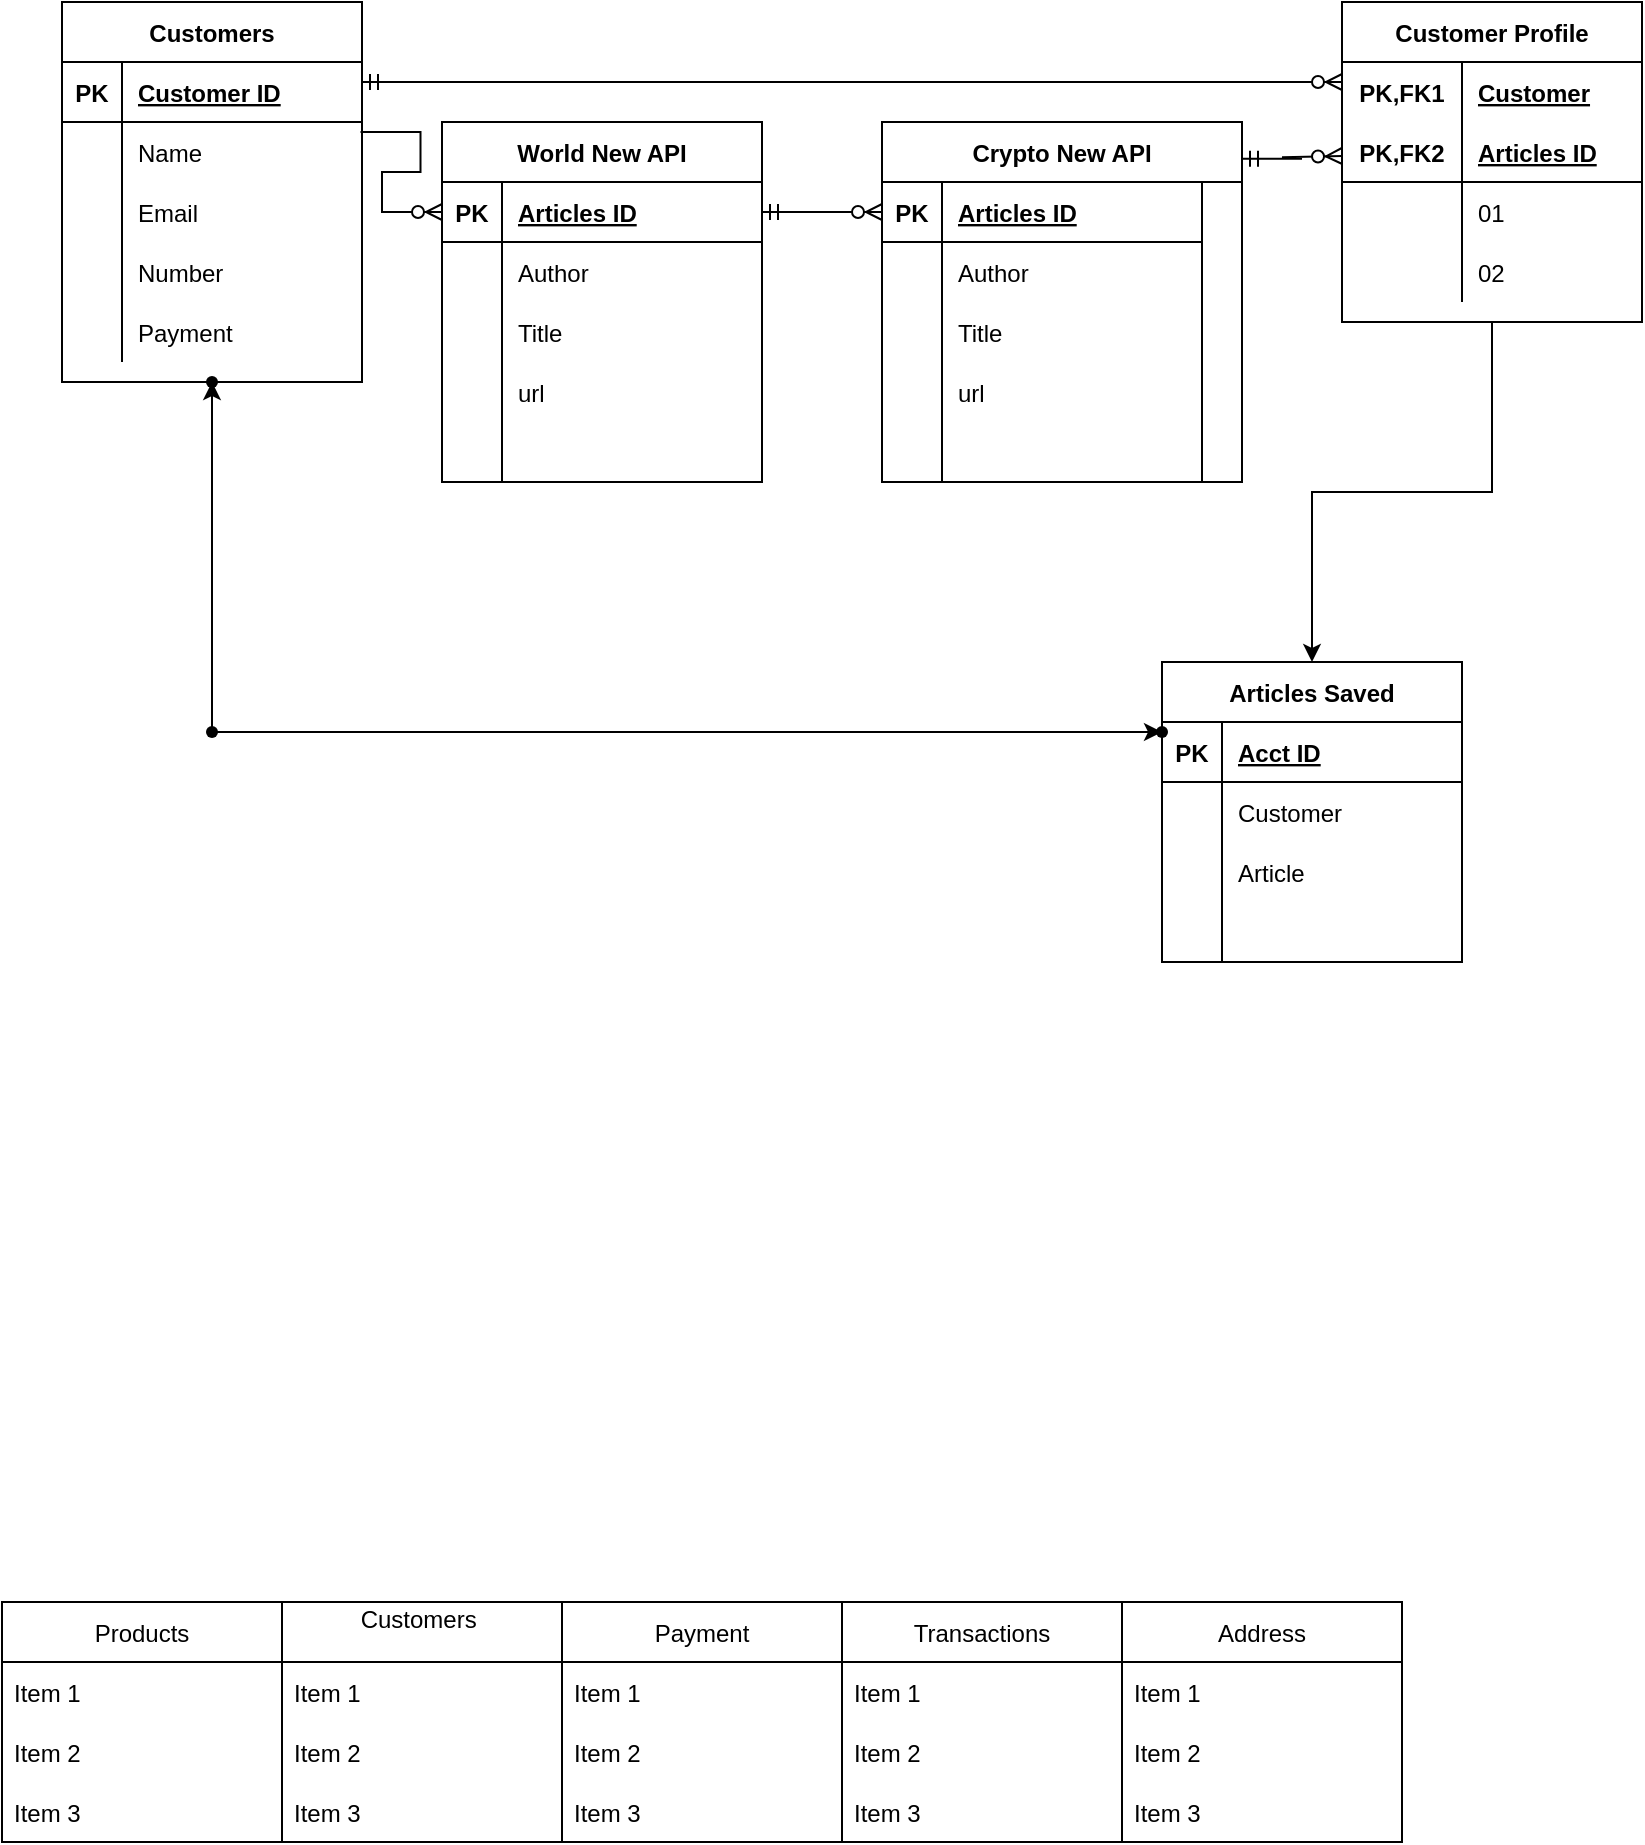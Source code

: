 <mxfile version="17.2.4" type="device"><diagram id="qbQrJMjSBpk4sec7twCq" name="Page-1"><mxGraphModel dx="1380" dy="649" grid="1" gridSize="10" guides="1" tooltips="1" connect="1" arrows="1" fold="1" page="1" pageScale="1" pageWidth="850" pageHeight="1100" math="0" shadow="0"><root><mxCell id="0"/><mxCell id="1" parent="0"/><mxCell id="24rhFN6d7FpYdOM8mjZ3-5" value="Payment" style="swimlane;fontStyle=0;childLayout=stackLayout;horizontal=1;startSize=30;horizontalStack=0;resizeParent=1;resizeParentMax=0;resizeLast=0;collapsible=1;marginBottom=0;" parent="1" vertex="1"><mxGeometry x="290" y="840" width="140" height="120" as="geometry"/></mxCell><mxCell id="24rhFN6d7FpYdOM8mjZ3-6" value="Item 1" style="text;strokeColor=none;fillColor=none;align=left;verticalAlign=middle;spacingLeft=4;spacingRight=4;overflow=hidden;points=[[0,0.5],[1,0.5]];portConstraint=eastwest;rotatable=0;" parent="24rhFN6d7FpYdOM8mjZ3-5" vertex="1"><mxGeometry y="30" width="140" height="30" as="geometry"/></mxCell><mxCell id="24rhFN6d7FpYdOM8mjZ3-7" value="Item 2" style="text;strokeColor=none;fillColor=none;align=left;verticalAlign=middle;spacingLeft=4;spacingRight=4;overflow=hidden;points=[[0,0.5],[1,0.5]];portConstraint=eastwest;rotatable=0;" parent="24rhFN6d7FpYdOM8mjZ3-5" vertex="1"><mxGeometry y="60" width="140" height="30" as="geometry"/></mxCell><mxCell id="24rhFN6d7FpYdOM8mjZ3-8" value="Item 3" style="text;strokeColor=none;fillColor=none;align=left;verticalAlign=middle;spacingLeft=4;spacingRight=4;overflow=hidden;points=[[0,0.5],[1,0.5]];portConstraint=eastwest;rotatable=0;" parent="24rhFN6d7FpYdOM8mjZ3-5" vertex="1"><mxGeometry y="90" width="140" height="30" as="geometry"/></mxCell><mxCell id="24rhFN6d7FpYdOM8mjZ3-9" value="Transactions" style="swimlane;fontStyle=0;childLayout=stackLayout;horizontal=1;startSize=30;horizontalStack=0;resizeParent=1;resizeParentMax=0;resizeLast=0;collapsible=1;marginBottom=0;" parent="1" vertex="1"><mxGeometry x="430" y="840" width="140" height="120" as="geometry"/></mxCell><mxCell id="24rhFN6d7FpYdOM8mjZ3-10" value="Item 1" style="text;strokeColor=none;fillColor=none;align=left;verticalAlign=middle;spacingLeft=4;spacingRight=4;overflow=hidden;points=[[0,0.5],[1,0.5]];portConstraint=eastwest;rotatable=0;" parent="24rhFN6d7FpYdOM8mjZ3-9" vertex="1"><mxGeometry y="30" width="140" height="30" as="geometry"/></mxCell><mxCell id="24rhFN6d7FpYdOM8mjZ3-11" value="Item 2" style="text;strokeColor=none;fillColor=none;align=left;verticalAlign=middle;spacingLeft=4;spacingRight=4;overflow=hidden;points=[[0,0.5],[1,0.5]];portConstraint=eastwest;rotatable=0;" parent="24rhFN6d7FpYdOM8mjZ3-9" vertex="1"><mxGeometry y="60" width="140" height="30" as="geometry"/></mxCell><mxCell id="24rhFN6d7FpYdOM8mjZ3-12" value="Item 3" style="text;strokeColor=none;fillColor=none;align=left;verticalAlign=middle;spacingLeft=4;spacingRight=4;overflow=hidden;points=[[0,0.5],[1,0.5]];portConstraint=eastwest;rotatable=0;" parent="24rhFN6d7FpYdOM8mjZ3-9" vertex="1"><mxGeometry y="90" width="140" height="30" as="geometry"/></mxCell><mxCell id="24rhFN6d7FpYdOM8mjZ3-13" value="Products" style="swimlane;fontStyle=0;childLayout=stackLayout;horizontal=1;startSize=30;horizontalStack=0;resizeParent=1;resizeParentMax=0;resizeLast=0;collapsible=1;marginBottom=0;" parent="1" vertex="1"><mxGeometry x="10" y="840" width="140" height="120" as="geometry"/></mxCell><mxCell id="24rhFN6d7FpYdOM8mjZ3-14" value="Item 1" style="text;strokeColor=none;fillColor=none;align=left;verticalAlign=middle;spacingLeft=4;spacingRight=4;overflow=hidden;points=[[0,0.5],[1,0.5]];portConstraint=eastwest;rotatable=0;" parent="24rhFN6d7FpYdOM8mjZ3-13" vertex="1"><mxGeometry y="30" width="140" height="30" as="geometry"/></mxCell><mxCell id="24rhFN6d7FpYdOM8mjZ3-15" value="Item 2" style="text;strokeColor=none;fillColor=none;align=left;verticalAlign=middle;spacingLeft=4;spacingRight=4;overflow=hidden;points=[[0,0.5],[1,0.5]];portConstraint=eastwest;rotatable=0;" parent="24rhFN6d7FpYdOM8mjZ3-13" vertex="1"><mxGeometry y="60" width="140" height="30" as="geometry"/></mxCell><mxCell id="24rhFN6d7FpYdOM8mjZ3-16" value="Item 3" style="text;strokeColor=none;fillColor=none;align=left;verticalAlign=middle;spacingLeft=4;spacingRight=4;overflow=hidden;points=[[0,0.5],[1,0.5]];portConstraint=eastwest;rotatable=0;" parent="24rhFN6d7FpYdOM8mjZ3-13" vertex="1"><mxGeometry y="90" width="140" height="30" as="geometry"/></mxCell><mxCell id="24rhFN6d7FpYdOM8mjZ3-17" value="Customers &#10;" style="swimlane;fontStyle=0;childLayout=stackLayout;horizontal=1;startSize=30;horizontalStack=0;resizeParent=1;resizeParentMax=0;resizeLast=0;collapsible=1;marginBottom=0;" parent="1" vertex="1"><mxGeometry x="150" y="840" width="140" height="120" as="geometry"/></mxCell><mxCell id="24rhFN6d7FpYdOM8mjZ3-18" value="Item 1" style="text;strokeColor=none;fillColor=none;align=left;verticalAlign=middle;spacingLeft=4;spacingRight=4;overflow=hidden;points=[[0,0.5],[1,0.5]];portConstraint=eastwest;rotatable=0;" parent="24rhFN6d7FpYdOM8mjZ3-17" vertex="1"><mxGeometry y="30" width="140" height="30" as="geometry"/></mxCell><mxCell id="24rhFN6d7FpYdOM8mjZ3-19" value="Item 2" style="text;strokeColor=none;fillColor=none;align=left;verticalAlign=middle;spacingLeft=4;spacingRight=4;overflow=hidden;points=[[0,0.5],[1,0.5]];portConstraint=eastwest;rotatable=0;" parent="24rhFN6d7FpYdOM8mjZ3-17" vertex="1"><mxGeometry y="60" width="140" height="30" as="geometry"/></mxCell><mxCell id="24rhFN6d7FpYdOM8mjZ3-20" value="Item 3" style="text;strokeColor=none;fillColor=none;align=left;verticalAlign=middle;spacingLeft=4;spacingRight=4;overflow=hidden;points=[[0,0.5],[1,0.5]];portConstraint=eastwest;rotatable=0;" parent="24rhFN6d7FpYdOM8mjZ3-17" vertex="1"><mxGeometry y="90" width="140" height="30" as="geometry"/></mxCell><mxCell id="24rhFN6d7FpYdOM8mjZ3-35" value="Address" style="swimlane;fontStyle=0;childLayout=stackLayout;horizontal=1;startSize=30;horizontalStack=0;resizeParent=1;resizeParentMax=0;resizeLast=0;collapsible=1;marginBottom=0;" parent="1" vertex="1"><mxGeometry x="570" y="840" width="140" height="120" as="geometry"/></mxCell><mxCell id="24rhFN6d7FpYdOM8mjZ3-36" value="Item 1" style="text;strokeColor=none;fillColor=none;align=left;verticalAlign=middle;spacingLeft=4;spacingRight=4;overflow=hidden;points=[[0,0.5],[1,0.5]];portConstraint=eastwest;rotatable=0;" parent="24rhFN6d7FpYdOM8mjZ3-35" vertex="1"><mxGeometry y="30" width="140" height="30" as="geometry"/></mxCell><mxCell id="24rhFN6d7FpYdOM8mjZ3-37" value="Item 2" style="text;strokeColor=none;fillColor=none;align=left;verticalAlign=middle;spacingLeft=4;spacingRight=4;overflow=hidden;points=[[0,0.5],[1,0.5]];portConstraint=eastwest;rotatable=0;" parent="24rhFN6d7FpYdOM8mjZ3-35" vertex="1"><mxGeometry y="60" width="140" height="30" as="geometry"/></mxCell><mxCell id="24rhFN6d7FpYdOM8mjZ3-38" value="Item 3" style="text;strokeColor=none;fillColor=none;align=left;verticalAlign=middle;spacingLeft=4;spacingRight=4;overflow=hidden;points=[[0,0.5],[1,0.5]];portConstraint=eastwest;rotatable=0;" parent="24rhFN6d7FpYdOM8mjZ3-35" vertex="1"><mxGeometry y="90" width="140" height="30" as="geometry"/></mxCell><mxCell id="24rhFN6d7FpYdOM8mjZ3-39" value="World New API" style="shape=table;startSize=30;container=1;collapsible=1;childLayout=tableLayout;fixedRows=1;rowLines=0;fontStyle=1;align=center;resizeLast=1;" parent="1" vertex="1"><mxGeometry x="230" y="100" width="160" height="180" as="geometry"/></mxCell><mxCell id="24rhFN6d7FpYdOM8mjZ3-40" value="" style="shape=tableRow;horizontal=0;startSize=0;swimlaneHead=0;swimlaneBody=0;fillColor=none;collapsible=0;dropTarget=0;points=[[0,0.5],[1,0.5]];portConstraint=eastwest;top=0;left=0;right=0;bottom=1;" parent="24rhFN6d7FpYdOM8mjZ3-39" vertex="1"><mxGeometry y="30" width="160" height="30" as="geometry"/></mxCell><mxCell id="24rhFN6d7FpYdOM8mjZ3-41" value="PK" style="shape=partialRectangle;connectable=0;fillColor=none;top=0;left=0;bottom=0;right=0;fontStyle=1;overflow=hidden;" parent="24rhFN6d7FpYdOM8mjZ3-40" vertex="1"><mxGeometry width="30" height="30" as="geometry"><mxRectangle width="30" height="30" as="alternateBounds"/></mxGeometry></mxCell><mxCell id="24rhFN6d7FpYdOM8mjZ3-42" value="Articles ID" style="shape=partialRectangle;connectable=0;fillColor=none;top=0;left=0;bottom=0;right=0;align=left;spacingLeft=6;fontStyle=5;overflow=hidden;" parent="24rhFN6d7FpYdOM8mjZ3-40" vertex="1"><mxGeometry x="30" width="130" height="30" as="geometry"><mxRectangle width="130" height="30" as="alternateBounds"/></mxGeometry></mxCell><mxCell id="24rhFN6d7FpYdOM8mjZ3-46" value="" style="shape=tableRow;horizontal=0;startSize=0;swimlaneHead=0;swimlaneBody=0;fillColor=none;collapsible=0;dropTarget=0;points=[[0,0.5],[1,0.5]];portConstraint=eastwest;top=0;left=0;right=0;bottom=0;" parent="24rhFN6d7FpYdOM8mjZ3-39" vertex="1"><mxGeometry y="60" width="160" height="30" as="geometry"/></mxCell><mxCell id="24rhFN6d7FpYdOM8mjZ3-47" value="" style="shape=partialRectangle;connectable=0;fillColor=none;top=0;left=0;bottom=0;right=0;editable=1;overflow=hidden;" parent="24rhFN6d7FpYdOM8mjZ3-46" vertex="1"><mxGeometry width="30" height="30" as="geometry"><mxRectangle width="30" height="30" as="alternateBounds"/></mxGeometry></mxCell><mxCell id="24rhFN6d7FpYdOM8mjZ3-48" value="Author" style="shape=partialRectangle;connectable=0;fillColor=none;top=0;left=0;bottom=0;right=0;align=left;spacingLeft=6;overflow=hidden;" parent="24rhFN6d7FpYdOM8mjZ3-46" vertex="1"><mxGeometry x="30" width="130" height="30" as="geometry"><mxRectangle width="130" height="30" as="alternateBounds"/></mxGeometry></mxCell><mxCell id="24rhFN6d7FpYdOM8mjZ3-49" value="" style="shape=tableRow;horizontal=0;startSize=0;swimlaneHead=0;swimlaneBody=0;fillColor=none;collapsible=0;dropTarget=0;points=[[0,0.5],[1,0.5]];portConstraint=eastwest;top=0;left=0;right=0;bottom=0;" parent="24rhFN6d7FpYdOM8mjZ3-39" vertex="1"><mxGeometry y="90" width="160" height="30" as="geometry"/></mxCell><mxCell id="24rhFN6d7FpYdOM8mjZ3-50" value="" style="shape=partialRectangle;connectable=0;fillColor=none;top=0;left=0;bottom=0;right=0;editable=1;overflow=hidden;" parent="24rhFN6d7FpYdOM8mjZ3-49" vertex="1"><mxGeometry width="30" height="30" as="geometry"><mxRectangle width="30" height="30" as="alternateBounds"/></mxGeometry></mxCell><mxCell id="24rhFN6d7FpYdOM8mjZ3-51" value="Title" style="shape=partialRectangle;connectable=0;fillColor=none;top=0;left=0;bottom=0;right=0;align=left;spacingLeft=6;overflow=hidden;" parent="24rhFN6d7FpYdOM8mjZ3-49" vertex="1"><mxGeometry x="30" width="130" height="30" as="geometry"><mxRectangle width="130" height="30" as="alternateBounds"/></mxGeometry></mxCell><mxCell id="845QuiOLWL1qvm7OQetZ-4" value="" style="shape=tableRow;horizontal=0;startSize=0;swimlaneHead=0;swimlaneBody=0;fillColor=none;collapsible=0;dropTarget=0;points=[[0,0.5],[1,0.5]];portConstraint=eastwest;top=0;left=0;right=0;bottom=0;" vertex="1" parent="24rhFN6d7FpYdOM8mjZ3-39"><mxGeometry y="120" width="160" height="30" as="geometry"/></mxCell><mxCell id="845QuiOLWL1qvm7OQetZ-5" value="" style="shape=partialRectangle;connectable=0;fillColor=none;top=0;left=0;bottom=0;right=0;editable=1;overflow=hidden;" vertex="1" parent="845QuiOLWL1qvm7OQetZ-4"><mxGeometry width="30" height="30" as="geometry"><mxRectangle width="30" height="30" as="alternateBounds"/></mxGeometry></mxCell><mxCell id="845QuiOLWL1qvm7OQetZ-6" value="url" style="shape=partialRectangle;connectable=0;fillColor=none;top=0;left=0;bottom=0;right=0;align=left;spacingLeft=6;overflow=hidden;" vertex="1" parent="845QuiOLWL1qvm7OQetZ-4"><mxGeometry x="30" width="130" height="30" as="geometry"><mxRectangle width="130" height="30" as="alternateBounds"/></mxGeometry></mxCell><mxCell id="845QuiOLWL1qvm7OQetZ-7" value="" style="shape=tableRow;horizontal=0;startSize=0;swimlaneHead=0;swimlaneBody=0;fillColor=none;collapsible=0;dropTarget=0;points=[[0,0.5],[1,0.5]];portConstraint=eastwest;top=0;left=0;right=0;bottom=0;" vertex="1" parent="24rhFN6d7FpYdOM8mjZ3-39"><mxGeometry y="150" width="160" height="30" as="geometry"/></mxCell><mxCell id="845QuiOLWL1qvm7OQetZ-8" value="" style="shape=partialRectangle;connectable=0;fillColor=none;top=0;left=0;bottom=0;right=0;editable=1;overflow=hidden;" vertex="1" parent="845QuiOLWL1qvm7OQetZ-7"><mxGeometry width="30" height="30" as="geometry"><mxRectangle width="30" height="30" as="alternateBounds"/></mxGeometry></mxCell><mxCell id="845QuiOLWL1qvm7OQetZ-9" value="" style="shape=partialRectangle;connectable=0;fillColor=none;top=0;left=0;bottom=0;right=0;align=left;spacingLeft=6;overflow=hidden;" vertex="1" parent="845QuiOLWL1qvm7OQetZ-7"><mxGeometry x="30" width="130" height="30" as="geometry"><mxRectangle width="130" height="30" as="alternateBounds"/></mxGeometry></mxCell><mxCell id="845QuiOLWL1qvm7OQetZ-77" value="" style="edgeStyle=orthogonalEdgeStyle;rounded=0;orthogonalLoop=1;jettySize=auto;html=1;entryX=0.5;entryY=0;entryDx=0;entryDy=0;exitX=0.5;exitY=1;exitDx=0;exitDy=0;" edge="1" parent="1" source="24rhFN6d7FpYdOM8mjZ3-94" target="24rhFN6d7FpYdOM8mjZ3-52"><mxGeometry relative="1" as="geometry"><mxPoint x="760" y="210" as="sourcePoint"/><mxPoint x="730" y="200" as="targetPoint"/></mxGeometry></mxCell><mxCell id="24rhFN6d7FpYdOM8mjZ3-52" value="Articles Saved" style="shape=table;startSize=30;container=1;collapsible=1;childLayout=tableLayout;fixedRows=1;rowLines=0;fontStyle=1;align=center;resizeLast=1;" parent="1" vertex="1"><mxGeometry x="590" y="370" width="150" height="150" as="geometry"/></mxCell><mxCell id="24rhFN6d7FpYdOM8mjZ3-53" value="" style="shape=tableRow;horizontal=0;startSize=0;swimlaneHead=0;swimlaneBody=0;fillColor=none;collapsible=0;dropTarget=0;points=[[0,0.5],[1,0.5]];portConstraint=eastwest;top=0;left=0;right=0;bottom=1;" parent="24rhFN6d7FpYdOM8mjZ3-52" vertex="1"><mxGeometry y="30" width="150" height="30" as="geometry"/></mxCell><mxCell id="24rhFN6d7FpYdOM8mjZ3-54" value="PK" style="shape=partialRectangle;connectable=0;fillColor=none;top=0;left=0;bottom=0;right=0;fontStyle=1;overflow=hidden;" parent="24rhFN6d7FpYdOM8mjZ3-53" vertex="1"><mxGeometry width="30" height="30" as="geometry"><mxRectangle width="30" height="30" as="alternateBounds"/></mxGeometry></mxCell><mxCell id="24rhFN6d7FpYdOM8mjZ3-55" value="Acct ID" style="shape=partialRectangle;connectable=0;fillColor=none;top=0;left=0;bottom=0;right=0;align=left;spacingLeft=6;fontStyle=5;overflow=hidden;" parent="24rhFN6d7FpYdOM8mjZ3-53" vertex="1"><mxGeometry x="30" width="120" height="30" as="geometry"><mxRectangle width="120" height="30" as="alternateBounds"/></mxGeometry></mxCell><mxCell id="24rhFN6d7FpYdOM8mjZ3-56" value="" style="shape=tableRow;horizontal=0;startSize=0;swimlaneHead=0;swimlaneBody=0;fillColor=none;collapsible=0;dropTarget=0;points=[[0,0.5],[1,0.5]];portConstraint=eastwest;top=0;left=0;right=0;bottom=0;" parent="24rhFN6d7FpYdOM8mjZ3-52" vertex="1"><mxGeometry y="60" width="150" height="30" as="geometry"/></mxCell><mxCell id="24rhFN6d7FpYdOM8mjZ3-57" value="" style="shape=partialRectangle;connectable=0;fillColor=none;top=0;left=0;bottom=0;right=0;editable=1;overflow=hidden;" parent="24rhFN6d7FpYdOM8mjZ3-56" vertex="1"><mxGeometry width="30" height="30" as="geometry"><mxRectangle width="30" height="30" as="alternateBounds"/></mxGeometry></mxCell><mxCell id="24rhFN6d7FpYdOM8mjZ3-58" value="Customer" style="shape=partialRectangle;connectable=0;fillColor=none;top=0;left=0;bottom=0;right=0;align=left;spacingLeft=6;overflow=hidden;" parent="24rhFN6d7FpYdOM8mjZ3-56" vertex="1"><mxGeometry x="30" width="120" height="30" as="geometry"><mxRectangle width="120" height="30" as="alternateBounds"/></mxGeometry></mxCell><mxCell id="24rhFN6d7FpYdOM8mjZ3-59" value="" style="shape=tableRow;horizontal=0;startSize=0;swimlaneHead=0;swimlaneBody=0;fillColor=none;collapsible=0;dropTarget=0;points=[[0,0.5],[1,0.5]];portConstraint=eastwest;top=0;left=0;right=0;bottom=0;" parent="24rhFN6d7FpYdOM8mjZ3-52" vertex="1"><mxGeometry y="90" width="150" height="30" as="geometry"/></mxCell><mxCell id="24rhFN6d7FpYdOM8mjZ3-60" value="" style="shape=partialRectangle;connectable=0;fillColor=none;top=0;left=0;bottom=0;right=0;editable=1;overflow=hidden;" parent="24rhFN6d7FpYdOM8mjZ3-59" vertex="1"><mxGeometry width="30" height="30" as="geometry"><mxRectangle width="30" height="30" as="alternateBounds"/></mxGeometry></mxCell><mxCell id="24rhFN6d7FpYdOM8mjZ3-61" value="Article" style="shape=partialRectangle;connectable=0;fillColor=none;top=0;left=0;bottom=0;right=0;align=left;spacingLeft=6;overflow=hidden;" parent="24rhFN6d7FpYdOM8mjZ3-59" vertex="1"><mxGeometry x="30" width="120" height="30" as="geometry"><mxRectangle width="120" height="30" as="alternateBounds"/></mxGeometry></mxCell><mxCell id="24rhFN6d7FpYdOM8mjZ3-62" value="" style="shape=tableRow;horizontal=0;startSize=0;swimlaneHead=0;swimlaneBody=0;fillColor=none;collapsible=0;dropTarget=0;points=[[0,0.5],[1,0.5]];portConstraint=eastwest;top=0;left=0;right=0;bottom=0;" parent="24rhFN6d7FpYdOM8mjZ3-52" vertex="1"><mxGeometry y="120" width="150" height="30" as="geometry"/></mxCell><mxCell id="24rhFN6d7FpYdOM8mjZ3-63" value="" style="shape=partialRectangle;connectable=0;fillColor=none;top=0;left=0;bottom=0;right=0;editable=1;overflow=hidden;" parent="24rhFN6d7FpYdOM8mjZ3-62" vertex="1"><mxGeometry width="30" height="30" as="geometry"><mxRectangle width="30" height="30" as="alternateBounds"/></mxGeometry></mxCell><mxCell id="24rhFN6d7FpYdOM8mjZ3-64" value="" style="shape=partialRectangle;connectable=0;fillColor=none;top=0;left=0;bottom=0;right=0;align=left;spacingLeft=6;overflow=hidden;" parent="24rhFN6d7FpYdOM8mjZ3-62" vertex="1"><mxGeometry x="30" width="120" height="30" as="geometry"><mxRectangle width="120" height="30" as="alternateBounds"/></mxGeometry></mxCell><mxCell id="24rhFN6d7FpYdOM8mjZ3-78" value="Customers" style="shape=table;startSize=30;container=1;collapsible=1;childLayout=tableLayout;fixedRows=1;rowLines=0;fontStyle=1;align=center;resizeLast=1;" parent="1" vertex="1"><mxGeometry x="40" y="40" width="150" height="190" as="geometry"/></mxCell><mxCell id="24rhFN6d7FpYdOM8mjZ3-79" value="" style="shape=tableRow;horizontal=0;startSize=0;swimlaneHead=0;swimlaneBody=0;fillColor=none;collapsible=0;dropTarget=0;points=[[0,0.5],[1,0.5]];portConstraint=eastwest;top=0;left=0;right=0;bottom=1;" parent="24rhFN6d7FpYdOM8mjZ3-78" vertex="1"><mxGeometry y="30" width="150" height="30" as="geometry"/></mxCell><mxCell id="24rhFN6d7FpYdOM8mjZ3-80" value="PK" style="shape=partialRectangle;connectable=0;fillColor=none;top=0;left=0;bottom=0;right=0;fontStyle=1;overflow=hidden;" parent="24rhFN6d7FpYdOM8mjZ3-79" vertex="1"><mxGeometry width="30" height="30" as="geometry"><mxRectangle width="30" height="30" as="alternateBounds"/></mxGeometry></mxCell><mxCell id="24rhFN6d7FpYdOM8mjZ3-81" value="Customer ID" style="shape=partialRectangle;connectable=0;fillColor=none;top=0;left=0;bottom=0;right=0;align=left;spacingLeft=6;fontStyle=5;overflow=hidden;" parent="24rhFN6d7FpYdOM8mjZ3-79" vertex="1"><mxGeometry x="30" width="120" height="30" as="geometry"><mxRectangle width="120" height="30" as="alternateBounds"/></mxGeometry></mxCell><mxCell id="24rhFN6d7FpYdOM8mjZ3-82" value="" style="shape=tableRow;horizontal=0;startSize=0;swimlaneHead=0;swimlaneBody=0;fillColor=none;collapsible=0;dropTarget=0;points=[[0,0.5],[1,0.5]];portConstraint=eastwest;top=0;left=0;right=0;bottom=0;" parent="24rhFN6d7FpYdOM8mjZ3-78" vertex="1"><mxGeometry y="60" width="150" height="30" as="geometry"/></mxCell><mxCell id="24rhFN6d7FpYdOM8mjZ3-83" value="" style="shape=partialRectangle;connectable=0;fillColor=none;top=0;left=0;bottom=0;right=0;editable=1;overflow=hidden;" parent="24rhFN6d7FpYdOM8mjZ3-82" vertex="1"><mxGeometry width="30" height="30" as="geometry"><mxRectangle width="30" height="30" as="alternateBounds"/></mxGeometry></mxCell><mxCell id="24rhFN6d7FpYdOM8mjZ3-84" value="Name" style="shape=partialRectangle;connectable=0;fillColor=none;top=0;left=0;bottom=0;right=0;align=left;spacingLeft=6;overflow=hidden;" parent="24rhFN6d7FpYdOM8mjZ3-82" vertex="1"><mxGeometry x="30" width="120" height="30" as="geometry"><mxRectangle width="120" height="30" as="alternateBounds"/></mxGeometry></mxCell><mxCell id="24rhFN6d7FpYdOM8mjZ3-85" value="" style="shape=tableRow;horizontal=0;startSize=0;swimlaneHead=0;swimlaneBody=0;fillColor=none;collapsible=0;dropTarget=0;points=[[0,0.5],[1,0.5]];portConstraint=eastwest;top=0;left=0;right=0;bottom=0;" parent="24rhFN6d7FpYdOM8mjZ3-78" vertex="1"><mxGeometry y="90" width="150" height="30" as="geometry"/></mxCell><mxCell id="24rhFN6d7FpYdOM8mjZ3-86" value="" style="shape=partialRectangle;connectable=0;fillColor=none;top=0;left=0;bottom=0;right=0;editable=1;overflow=hidden;" parent="24rhFN6d7FpYdOM8mjZ3-85" vertex="1"><mxGeometry width="30" height="30" as="geometry"><mxRectangle width="30" height="30" as="alternateBounds"/></mxGeometry></mxCell><mxCell id="24rhFN6d7FpYdOM8mjZ3-87" value="Email" style="shape=partialRectangle;connectable=0;fillColor=none;top=0;left=0;bottom=0;right=0;align=left;spacingLeft=6;overflow=hidden;" parent="24rhFN6d7FpYdOM8mjZ3-85" vertex="1"><mxGeometry x="30" width="120" height="30" as="geometry"><mxRectangle width="120" height="30" as="alternateBounds"/></mxGeometry></mxCell><mxCell id="24rhFN6d7FpYdOM8mjZ3-88" value="" style="shape=tableRow;horizontal=0;startSize=0;swimlaneHead=0;swimlaneBody=0;fillColor=none;collapsible=0;dropTarget=0;points=[[0,0.5],[1,0.5]];portConstraint=eastwest;top=0;left=0;right=0;bottom=0;" parent="24rhFN6d7FpYdOM8mjZ3-78" vertex="1"><mxGeometry y="120" width="150" height="30" as="geometry"/></mxCell><mxCell id="24rhFN6d7FpYdOM8mjZ3-89" value="" style="shape=partialRectangle;connectable=0;fillColor=none;top=0;left=0;bottom=0;right=0;editable=1;overflow=hidden;" parent="24rhFN6d7FpYdOM8mjZ3-88" vertex="1"><mxGeometry width="30" height="30" as="geometry"><mxRectangle width="30" height="30" as="alternateBounds"/></mxGeometry></mxCell><mxCell id="24rhFN6d7FpYdOM8mjZ3-90" value="Number" style="shape=partialRectangle;connectable=0;fillColor=none;top=0;left=0;bottom=0;right=0;align=left;spacingLeft=6;overflow=hidden;" parent="24rhFN6d7FpYdOM8mjZ3-88" vertex="1"><mxGeometry x="30" width="120" height="30" as="geometry"><mxRectangle width="120" height="30" as="alternateBounds"/></mxGeometry></mxCell><mxCell id="24rhFN6d7FpYdOM8mjZ3-117" value="" style="shape=tableRow;horizontal=0;startSize=0;swimlaneHead=0;swimlaneBody=0;fillColor=none;collapsible=0;dropTarget=0;points=[[0,0.5],[1,0.5]];portConstraint=eastwest;top=0;left=0;right=0;bottom=0;" parent="24rhFN6d7FpYdOM8mjZ3-78" vertex="1"><mxGeometry y="150" width="150" height="30" as="geometry"/></mxCell><mxCell id="24rhFN6d7FpYdOM8mjZ3-118" value="" style="shape=partialRectangle;connectable=0;fillColor=none;top=0;left=0;bottom=0;right=0;editable=1;overflow=hidden;" parent="24rhFN6d7FpYdOM8mjZ3-117" vertex="1"><mxGeometry width="30" height="30" as="geometry"><mxRectangle width="30" height="30" as="alternateBounds"/></mxGeometry></mxCell><mxCell id="24rhFN6d7FpYdOM8mjZ3-119" value="Payment" style="shape=partialRectangle;connectable=0;fillColor=none;top=0;left=0;bottom=0;right=0;align=left;spacingLeft=6;overflow=hidden;" parent="24rhFN6d7FpYdOM8mjZ3-117" vertex="1"><mxGeometry x="30" width="120" height="30" as="geometry"><mxRectangle width="120" height="30" as="alternateBounds"/></mxGeometry></mxCell><mxCell id="24rhFN6d7FpYdOM8mjZ3-94" value="Customer Profile" style="shape=table;startSize=30;container=1;collapsible=1;childLayout=tableLayout;fixedRows=1;rowLines=0;fontStyle=1;align=center;resizeLast=1;" parent="1" vertex="1"><mxGeometry x="680" y="40" width="150" height="160" as="geometry"/></mxCell><mxCell id="24rhFN6d7FpYdOM8mjZ3-95" value="" style="shape=tableRow;horizontal=0;startSize=0;swimlaneHead=0;swimlaneBody=0;fillColor=none;collapsible=0;dropTarget=0;points=[[0,0.5],[1,0.5]];portConstraint=eastwest;top=0;left=0;right=0;bottom=0;" parent="24rhFN6d7FpYdOM8mjZ3-94" vertex="1"><mxGeometry y="30" width="150" height="30" as="geometry"/></mxCell><mxCell id="24rhFN6d7FpYdOM8mjZ3-96" value="PK,FK1" style="shape=partialRectangle;connectable=0;fillColor=none;top=0;left=0;bottom=0;right=0;fontStyle=1;overflow=hidden;" parent="24rhFN6d7FpYdOM8mjZ3-95" vertex="1"><mxGeometry width="60" height="30" as="geometry"><mxRectangle width="60" height="30" as="alternateBounds"/></mxGeometry></mxCell><mxCell id="24rhFN6d7FpYdOM8mjZ3-97" value="Customer" style="shape=partialRectangle;connectable=0;fillColor=none;top=0;left=0;bottom=0;right=0;align=left;spacingLeft=6;fontStyle=5;overflow=hidden;" parent="24rhFN6d7FpYdOM8mjZ3-95" vertex="1"><mxGeometry x="60" width="90" height="30" as="geometry"><mxRectangle width="90" height="30" as="alternateBounds"/></mxGeometry></mxCell><mxCell id="24rhFN6d7FpYdOM8mjZ3-98" value="" style="shape=tableRow;horizontal=0;startSize=0;swimlaneHead=0;swimlaneBody=0;fillColor=none;collapsible=0;dropTarget=0;points=[[0,0.5],[1,0.5]];portConstraint=eastwest;top=0;left=0;right=0;bottom=1;" parent="24rhFN6d7FpYdOM8mjZ3-94" vertex="1"><mxGeometry y="60" width="150" height="30" as="geometry"/></mxCell><mxCell id="24rhFN6d7FpYdOM8mjZ3-99" value="PK,FK2" style="shape=partialRectangle;connectable=0;fillColor=none;top=0;left=0;bottom=0;right=0;fontStyle=1;overflow=hidden;" parent="24rhFN6d7FpYdOM8mjZ3-98" vertex="1"><mxGeometry width="60" height="30" as="geometry"><mxRectangle width="60" height="30" as="alternateBounds"/></mxGeometry></mxCell><mxCell id="24rhFN6d7FpYdOM8mjZ3-100" value="Articles ID" style="shape=partialRectangle;connectable=0;fillColor=none;top=0;left=0;bottom=0;right=0;align=left;spacingLeft=6;fontStyle=5;overflow=hidden;" parent="24rhFN6d7FpYdOM8mjZ3-98" vertex="1"><mxGeometry x="60" width="90" height="30" as="geometry"><mxRectangle width="90" height="30" as="alternateBounds"/></mxGeometry></mxCell><mxCell id="24rhFN6d7FpYdOM8mjZ3-101" value="" style="shape=tableRow;horizontal=0;startSize=0;swimlaneHead=0;swimlaneBody=0;fillColor=none;collapsible=0;dropTarget=0;points=[[0,0.5],[1,0.5]];portConstraint=eastwest;top=0;left=0;right=0;bottom=0;" parent="24rhFN6d7FpYdOM8mjZ3-94" vertex="1"><mxGeometry y="90" width="150" height="30" as="geometry"/></mxCell><mxCell id="24rhFN6d7FpYdOM8mjZ3-102" value="" style="shape=partialRectangle;connectable=0;fillColor=none;top=0;left=0;bottom=0;right=0;editable=1;overflow=hidden;" parent="24rhFN6d7FpYdOM8mjZ3-101" vertex="1"><mxGeometry width="60" height="30" as="geometry"><mxRectangle width="60" height="30" as="alternateBounds"/></mxGeometry></mxCell><mxCell id="24rhFN6d7FpYdOM8mjZ3-103" value="01" style="shape=partialRectangle;connectable=0;fillColor=none;top=0;left=0;bottom=0;right=0;align=left;spacingLeft=6;overflow=hidden;" parent="24rhFN6d7FpYdOM8mjZ3-101" vertex="1"><mxGeometry x="60" width="90" height="30" as="geometry"><mxRectangle width="90" height="30" as="alternateBounds"/></mxGeometry></mxCell><mxCell id="24rhFN6d7FpYdOM8mjZ3-104" value="" style="shape=tableRow;horizontal=0;startSize=0;swimlaneHead=0;swimlaneBody=0;fillColor=none;collapsible=0;dropTarget=0;points=[[0,0.5],[1,0.5]];portConstraint=eastwest;top=0;left=0;right=0;bottom=0;" parent="24rhFN6d7FpYdOM8mjZ3-94" vertex="1"><mxGeometry y="120" width="150" height="30" as="geometry"/></mxCell><mxCell id="24rhFN6d7FpYdOM8mjZ3-105" value="" style="shape=partialRectangle;connectable=0;fillColor=none;top=0;left=0;bottom=0;right=0;editable=1;overflow=hidden;" parent="24rhFN6d7FpYdOM8mjZ3-104" vertex="1"><mxGeometry width="60" height="30" as="geometry"><mxRectangle width="60" height="30" as="alternateBounds"/></mxGeometry></mxCell><mxCell id="24rhFN6d7FpYdOM8mjZ3-106" value="02" style="shape=partialRectangle;connectable=0;fillColor=none;top=0;left=0;bottom=0;right=0;align=left;spacingLeft=6;overflow=hidden;" parent="24rhFN6d7FpYdOM8mjZ3-104" vertex="1"><mxGeometry x="60" width="90" height="30" as="geometry"><mxRectangle width="90" height="30" as="alternateBounds"/></mxGeometry></mxCell><mxCell id="24rhFN6d7FpYdOM8mjZ3-110" value="" style="edgeStyle=entityRelationEdgeStyle;fontSize=12;html=1;endArrow=ERzeroToMany;endFill=1;rounded=0;exitX=0.995;exitY=0.167;exitDx=0;exitDy=0;entryX=0;entryY=0.5;entryDx=0;entryDy=0;exitPerimeter=0;" parent="1" source="24rhFN6d7FpYdOM8mjZ3-82" target="24rhFN6d7FpYdOM8mjZ3-40" edge="1"><mxGeometry width="100" height="100" relative="1" as="geometry"><mxPoint x="240" y="330" as="sourcePoint"/><mxPoint x="340" y="230" as="targetPoint"/></mxGeometry></mxCell><mxCell id="24rhFN6d7FpYdOM8mjZ3-114" value="" style="edgeStyle=entityRelationEdgeStyle;fontSize=12;html=1;endArrow=ERzeroToMany;startArrow=ERmandOne;rounded=0;entryX=0;entryY=0.25;entryDx=0;entryDy=0;exitX=1;exitY=0.5;exitDx=0;exitDy=0;" parent="1" source="24rhFN6d7FpYdOM8mjZ3-40" target="845QuiOLWL1qvm7OQetZ-59" edge="1"><mxGeometry width="100" height="100" relative="1" as="geometry"><mxPoint x="440" y="245" as="sourcePoint"/><mxPoint x="470" y="195" as="targetPoint"/></mxGeometry></mxCell><mxCell id="24rhFN6d7FpYdOM8mjZ3-115" value="" style="edgeStyle=entityRelationEdgeStyle;fontSize=12;html=1;endArrow=ERzeroToMany;startArrow=ERmandOne;rounded=0;entryX=0;entryY=0.25;entryDx=0;entryDy=0;" parent="1" target="24rhFN6d7FpYdOM8mjZ3-94" edge="1"><mxGeometry width="100" height="100" relative="1" as="geometry"><mxPoint x="190" y="80" as="sourcePoint"/><mxPoint x="510" y="60" as="targetPoint"/></mxGeometry></mxCell><mxCell id="845QuiOLWL1qvm7OQetZ-44" value="" style="edgeStyle=entityRelationEdgeStyle;fontSize=12;html=1;endArrow=ERzeroToMany;startArrow=ERmandOne;rounded=0;exitX=1;exitY=0.102;exitDx=0;exitDy=0;exitPerimeter=0;" edge="1" parent="1" source="845QuiOLWL1qvm7OQetZ-59"><mxGeometry width="100" height="100" relative="1" as="geometry"><mxPoint x="630" y="190" as="sourcePoint"/><mxPoint x="680" y="117" as="targetPoint"/></mxGeometry></mxCell><mxCell id="845QuiOLWL1qvm7OQetZ-59" value="Crypto New API" style="shape=table;startSize=30;container=1;collapsible=1;childLayout=tableLayout;fixedRows=1;rowLines=0;fontStyle=1;align=center;resizeLast=1;" vertex="1" parent="1"><mxGeometry x="450" y="100" width="180" height="180" as="geometry"/></mxCell><mxCell id="845QuiOLWL1qvm7OQetZ-60" value="" style="shape=tableRow;horizontal=0;startSize=0;swimlaneHead=0;swimlaneBody=0;fillColor=none;collapsible=0;dropTarget=0;points=[[0,0.5],[1,0.5]];portConstraint=eastwest;top=0;left=0;right=0;bottom=1;" vertex="1" parent="845QuiOLWL1qvm7OQetZ-59"><mxGeometry y="30" width="160" height="30" as="geometry"/></mxCell><mxCell id="845QuiOLWL1qvm7OQetZ-61" value="PK" style="shape=partialRectangle;connectable=0;fillColor=none;top=0;left=0;bottom=0;right=0;fontStyle=1;overflow=hidden;" vertex="1" parent="845QuiOLWL1qvm7OQetZ-60"><mxGeometry width="30" height="30" as="geometry"><mxRectangle width="30" height="30" as="alternateBounds"/></mxGeometry></mxCell><mxCell id="845QuiOLWL1qvm7OQetZ-62" value="Articles ID" style="shape=partialRectangle;connectable=0;fillColor=none;top=0;left=0;bottom=0;right=0;align=left;spacingLeft=6;fontStyle=5;overflow=hidden;" vertex="1" parent="845QuiOLWL1qvm7OQetZ-60"><mxGeometry x="30" width="130" height="30" as="geometry"><mxRectangle width="130" height="30" as="alternateBounds"/></mxGeometry></mxCell><mxCell id="845QuiOLWL1qvm7OQetZ-63" value="" style="shape=tableRow;horizontal=0;startSize=0;swimlaneHead=0;swimlaneBody=0;fillColor=none;collapsible=0;dropTarget=0;points=[[0,0.5],[1,0.5]];portConstraint=eastwest;top=0;left=0;right=0;bottom=0;" vertex="1" parent="845QuiOLWL1qvm7OQetZ-59"><mxGeometry y="60" width="160" height="30" as="geometry"/></mxCell><mxCell id="845QuiOLWL1qvm7OQetZ-64" value="" style="shape=partialRectangle;connectable=0;fillColor=none;top=0;left=0;bottom=0;right=0;editable=1;overflow=hidden;" vertex="1" parent="845QuiOLWL1qvm7OQetZ-63"><mxGeometry width="30" height="30" as="geometry"><mxRectangle width="30" height="30" as="alternateBounds"/></mxGeometry></mxCell><mxCell id="845QuiOLWL1qvm7OQetZ-65" value="Author" style="shape=partialRectangle;connectable=0;fillColor=none;top=0;left=0;bottom=0;right=0;align=left;spacingLeft=6;overflow=hidden;" vertex="1" parent="845QuiOLWL1qvm7OQetZ-63"><mxGeometry x="30" width="130" height="30" as="geometry"><mxRectangle width="130" height="30" as="alternateBounds"/></mxGeometry></mxCell><mxCell id="845QuiOLWL1qvm7OQetZ-66" value="" style="shape=tableRow;horizontal=0;startSize=0;swimlaneHead=0;swimlaneBody=0;fillColor=none;collapsible=0;dropTarget=0;points=[[0,0.5],[1,0.5]];portConstraint=eastwest;top=0;left=0;right=0;bottom=0;" vertex="1" parent="845QuiOLWL1qvm7OQetZ-59"><mxGeometry y="90" width="160" height="30" as="geometry"/></mxCell><mxCell id="845QuiOLWL1qvm7OQetZ-67" value="" style="shape=partialRectangle;connectable=0;fillColor=none;top=0;left=0;bottom=0;right=0;editable=1;overflow=hidden;" vertex="1" parent="845QuiOLWL1qvm7OQetZ-66"><mxGeometry width="30" height="30" as="geometry"><mxRectangle width="30" height="30" as="alternateBounds"/></mxGeometry></mxCell><mxCell id="845QuiOLWL1qvm7OQetZ-68" value="Title" style="shape=partialRectangle;connectable=0;fillColor=none;top=0;left=0;bottom=0;right=0;align=left;spacingLeft=6;overflow=hidden;" vertex="1" parent="845QuiOLWL1qvm7OQetZ-66"><mxGeometry x="30" width="130" height="30" as="geometry"><mxRectangle width="130" height="30" as="alternateBounds"/></mxGeometry></mxCell><mxCell id="845QuiOLWL1qvm7OQetZ-69" value="" style="shape=tableRow;horizontal=0;startSize=0;swimlaneHead=0;swimlaneBody=0;fillColor=none;collapsible=0;dropTarget=0;points=[[0,0.5],[1,0.5]];portConstraint=eastwest;top=0;left=0;right=0;bottom=0;" vertex="1" parent="845QuiOLWL1qvm7OQetZ-59"><mxGeometry y="120" width="160" height="30" as="geometry"/></mxCell><mxCell id="845QuiOLWL1qvm7OQetZ-70" value="" style="shape=partialRectangle;connectable=0;fillColor=none;top=0;left=0;bottom=0;right=0;editable=1;overflow=hidden;" vertex="1" parent="845QuiOLWL1qvm7OQetZ-69"><mxGeometry width="30" height="30" as="geometry"><mxRectangle width="30" height="30" as="alternateBounds"/></mxGeometry></mxCell><mxCell id="845QuiOLWL1qvm7OQetZ-71" value="url" style="shape=partialRectangle;connectable=0;fillColor=none;top=0;left=0;bottom=0;right=0;align=left;spacingLeft=6;overflow=hidden;" vertex="1" parent="845QuiOLWL1qvm7OQetZ-69"><mxGeometry x="30" width="130" height="30" as="geometry"><mxRectangle width="130" height="30" as="alternateBounds"/></mxGeometry></mxCell><mxCell id="845QuiOLWL1qvm7OQetZ-72" value="" style="shape=tableRow;horizontal=0;startSize=0;swimlaneHead=0;swimlaneBody=0;fillColor=none;collapsible=0;dropTarget=0;points=[[0,0.5],[1,0.5]];portConstraint=eastwest;top=0;left=0;right=0;bottom=0;" vertex="1" parent="845QuiOLWL1qvm7OQetZ-59"><mxGeometry y="150" width="160" height="30" as="geometry"/></mxCell><mxCell id="845QuiOLWL1qvm7OQetZ-73" value="" style="shape=partialRectangle;connectable=0;fillColor=none;top=0;left=0;bottom=0;right=0;editable=1;overflow=hidden;" vertex="1" parent="845QuiOLWL1qvm7OQetZ-72"><mxGeometry width="30" height="30" as="geometry"><mxRectangle width="30" height="30" as="alternateBounds"/></mxGeometry></mxCell><mxCell id="845QuiOLWL1qvm7OQetZ-74" value="" style="shape=partialRectangle;connectable=0;fillColor=none;top=0;left=0;bottom=0;right=0;align=left;spacingLeft=6;overflow=hidden;" vertex="1" parent="845QuiOLWL1qvm7OQetZ-72"><mxGeometry x="30" width="130" height="30" as="geometry"><mxRectangle width="130" height="30" as="alternateBounds"/></mxGeometry></mxCell><mxCell id="845QuiOLWL1qvm7OQetZ-76" value="" style="shape=waypoint;sketch=0;size=6;pointerEvents=1;points=[];fillColor=default;resizable=0;rotatable=0;perimeter=centerPerimeter;snapToPoint=1;startSize=30;fontStyle=1;" vertex="1" parent="845QuiOLWL1qvm7OQetZ-72"><mxGeometry x="160" height="30" as="geometry"><mxRectangle height="30" as="alternateBounds"/></mxGeometry></mxCell><mxCell id="845QuiOLWL1qvm7OQetZ-81" value="" style="edgeStyle=orthogonalEdgeStyle;rounded=0;orthogonalLoop=1;jettySize=auto;html=1;" edge="1" parent="1" source="845QuiOLWL1qvm7OQetZ-78" target="845QuiOLWL1qvm7OQetZ-80"><mxGeometry relative="1" as="geometry"/></mxCell><mxCell id="845QuiOLWL1qvm7OQetZ-83" value="" style="edgeStyle=orthogonalEdgeStyle;rounded=0;orthogonalLoop=1;jettySize=auto;html=1;" edge="1" parent="1" source="845QuiOLWL1qvm7OQetZ-78" target="845QuiOLWL1qvm7OQetZ-82"><mxGeometry relative="1" as="geometry"/></mxCell><mxCell id="845QuiOLWL1qvm7OQetZ-78" value="" style="shape=waypoint;sketch=0;size=6;pointerEvents=1;points=[];fillColor=default;resizable=0;rotatable=0;perimeter=centerPerimeter;snapToPoint=1;startSize=30;fontStyle=1;" vertex="1" parent="1"><mxGeometry x="95" y="385" width="40" height="40" as="geometry"/></mxCell><mxCell id="845QuiOLWL1qvm7OQetZ-80" value="" style="shape=waypoint;sketch=0;size=6;pointerEvents=1;points=[];fillColor=default;resizable=0;rotatable=0;perimeter=centerPerimeter;snapToPoint=1;startSize=30;fontStyle=1;" vertex="1" parent="1"><mxGeometry x="570" y="385" width="40" height="40" as="geometry"/></mxCell><mxCell id="845QuiOLWL1qvm7OQetZ-82" value="" style="shape=waypoint;sketch=0;size=6;pointerEvents=1;points=[];fillColor=default;resizable=0;rotatable=0;perimeter=centerPerimeter;snapToPoint=1;startSize=30;fontStyle=1;" vertex="1" parent="1"><mxGeometry x="95" y="210" width="40" height="40" as="geometry"/></mxCell></root></mxGraphModel></diagram></mxfile>